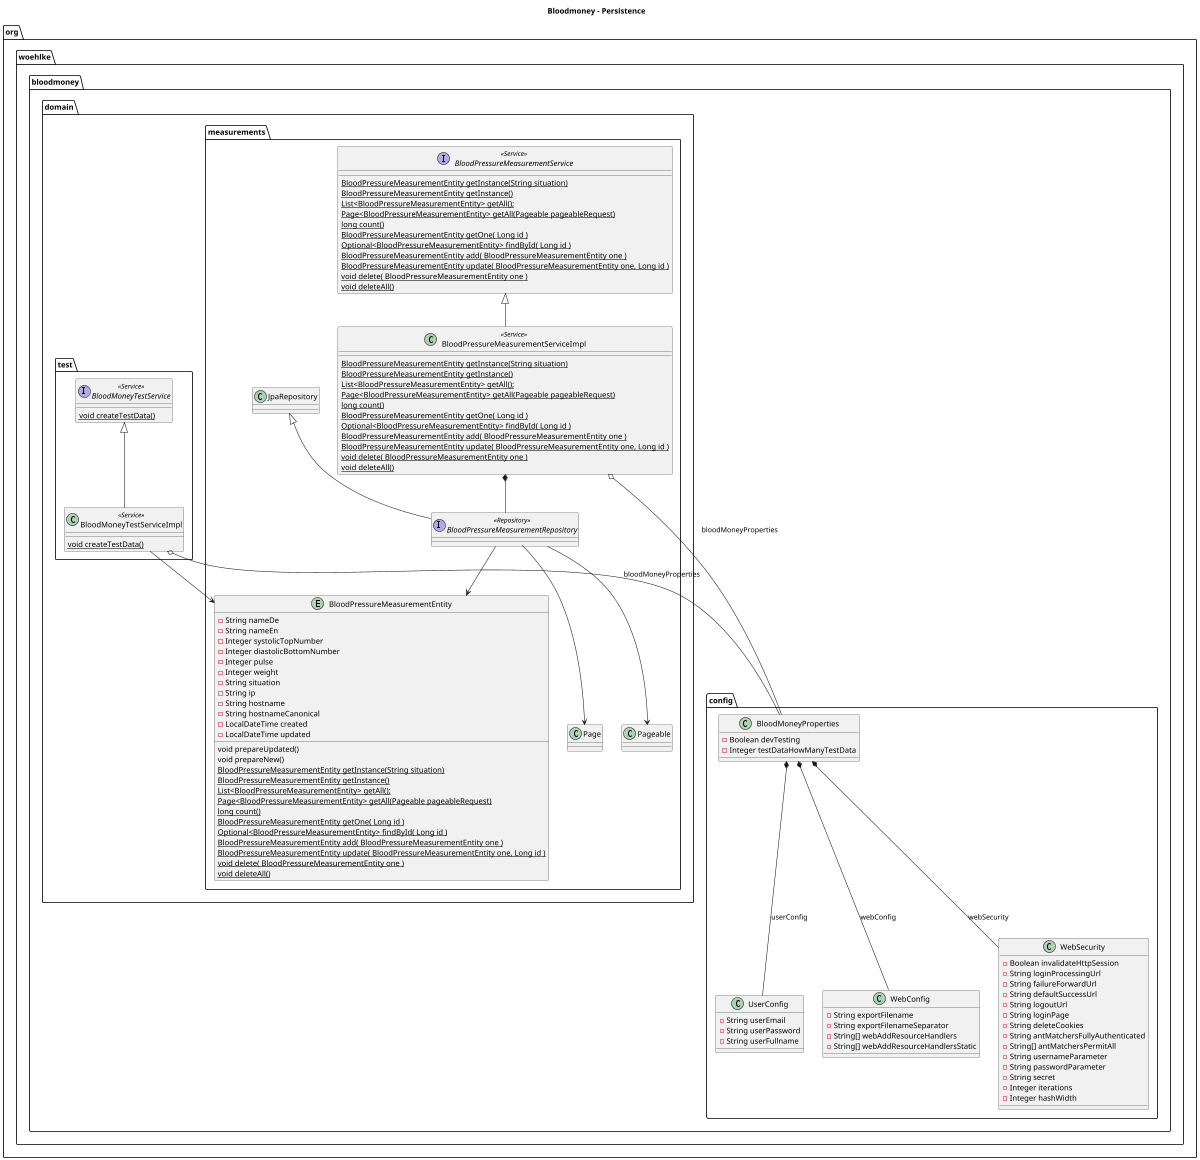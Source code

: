 @startuml

title Bloodmoney - Persistence
'https://plantuml.com/class-diagram

'left to right direction
top to bottom direction

scale 1200 width

package org.woehlke.bloodmoney {
  package org.woehlke.bloodmoney.config {
    class UserConfig {
       - String userEmail
       - String userPassword
       - String userFullname
    }
    class WebConfig {
        - String exportFilename
        - String exportFilenameSeparator
        - String[] webAddResourceHandlers
        - String[] webAddResourceHandlersStatic
    }
    class WebSecurity {
        - Boolean invalidateHttpSession
        - String loginProcessingUrl
        - String failureForwardUrl
        - String defaultSuccessUrl
        - String logoutUrl
        - String loginPage
        - String deleteCookies
        - String antMatchersFullyAuthenticated
        - String[] antMatchersPermitAll
        - String usernameParameter
        - String passwordParameter
        - String secret
        - Integer iterations
        - Integer hashWidth
    }
    class BloodMoneyProperties {
        - Boolean devTesting
        - Integer testDataHowManyTestData
    }
    BloodMoneyProperties *-- UserConfig: userConfig
    BloodMoneyProperties *-- WebConfig: webConfig
    BloodMoneyProperties *-- WebSecurity: webSecurity
  }

  package org.woehlke.bloodmoney.domain {
      package org.woehlke.bloodmoney.domain.measurements {

            entity BloodPressureMeasurementEntity {
                 - String nameDe
                 - String nameEn
                 - Integer systolicTopNumber
                 - Integer diastolicBottomNumber
                 - Integer pulse
                 - Integer weight
                 - String situation
                 - String ip
                 - String hostname
                 - String hostnameCanonical
                 - LocalDateTime created
                 - LocalDateTime updated
                 void prepareUpdated()
                 void prepareNew()
                 {static} BloodPressureMeasurementEntity getInstance(String situation)
                 {static} BloodPressureMeasurementEntity getInstance()
                 {static} List<BloodPressureMeasurementEntity> getAll();
                 {static} Page<BloodPressureMeasurementEntity> getAll(Pageable pageableRequest)
                 {static} long count()
                 {static} BloodPressureMeasurementEntity getOne( Long id )
                 {static} Optional<BloodPressureMeasurementEntity> findById( Long id )
                 {static} BloodPressureMeasurementEntity add( BloodPressureMeasurementEntity one )
                 {static} BloodPressureMeasurementEntity update( BloodPressureMeasurementEntity one, Long id )
                 {static} void delete( BloodPressureMeasurementEntity one )
                 {static} void deleteAll()
            }
            interface BloodPressureMeasurementService << Service >> {
               {static} BloodPressureMeasurementEntity getInstance(String situation)
               {static} BloodPressureMeasurementEntity getInstance()
               {static} List<BloodPressureMeasurementEntity> getAll();
               {static} Page<BloodPressureMeasurementEntity> getAll(Pageable pageableRequest)
               {static} long count()
               {static} BloodPressureMeasurementEntity getOne( Long id )
               {static} Optional<BloodPressureMeasurementEntity> findById( Long id )
               {static} BloodPressureMeasurementEntity add( BloodPressureMeasurementEntity one )
               {static} BloodPressureMeasurementEntity update( BloodPressureMeasurementEntity one, Long id )
               {static} void delete( BloodPressureMeasurementEntity one )
               {static} void deleteAll()
            }
            class BloodPressureMeasurementServiceImpl << Service >> {
               {static} BloodPressureMeasurementEntity getInstance(String situation)
               {static} BloodPressureMeasurementEntity getInstance()
               {static} List<BloodPressureMeasurementEntity> getAll();
               {static} Page<BloodPressureMeasurementEntity> getAll(Pageable pageableRequest)
               {static} long count()
               {static} BloodPressureMeasurementEntity getOne( Long id )
               {static} Optional<BloodPressureMeasurementEntity> findById( Long id )
               {static} BloodPressureMeasurementEntity add( BloodPressureMeasurementEntity one )
               {static} BloodPressureMeasurementEntity update( BloodPressureMeasurementEntity one, Long id )
               {static} void delete( BloodPressureMeasurementEntity one )
               {static} void deleteAll()
            }
            interface BloodPressureMeasurementRepository << Repository >> {
            }
            JpaRepository <|-- BloodPressureMeasurementRepository
            BloodPressureMeasurementService <|-- BloodPressureMeasurementServiceImpl
            BloodPressureMeasurementServiceImpl *-- BloodPressureMeasurementRepository
            BloodPressureMeasurementServiceImpl o-- BloodMoneyProperties: bloodMoneyProperties
            BloodPressureMeasurementRepository --> BloodPressureMeasurementEntity
            BloodPressureMeasurementRepository --> Page
            BloodPressureMeasurementRepository --> Pageable
      }
      package org.woehlke.bloodmoney.domain.test {

        interface BloodMoneyTestService << Service >> {
          {static} void createTestData()
        }
        class BloodMoneyTestServiceImpl << Service >> {
          {static} void createTestData()
        }
        BloodMoneyTestService <|-- BloodMoneyTestServiceImpl
        BloodMoneyTestServiceImpl o-- BloodMoneyProperties: bloodMoneyProperties
        BloodMoneyTestServiceImpl --> BloodPressureMeasurementEntity
      }
}

@enduml
